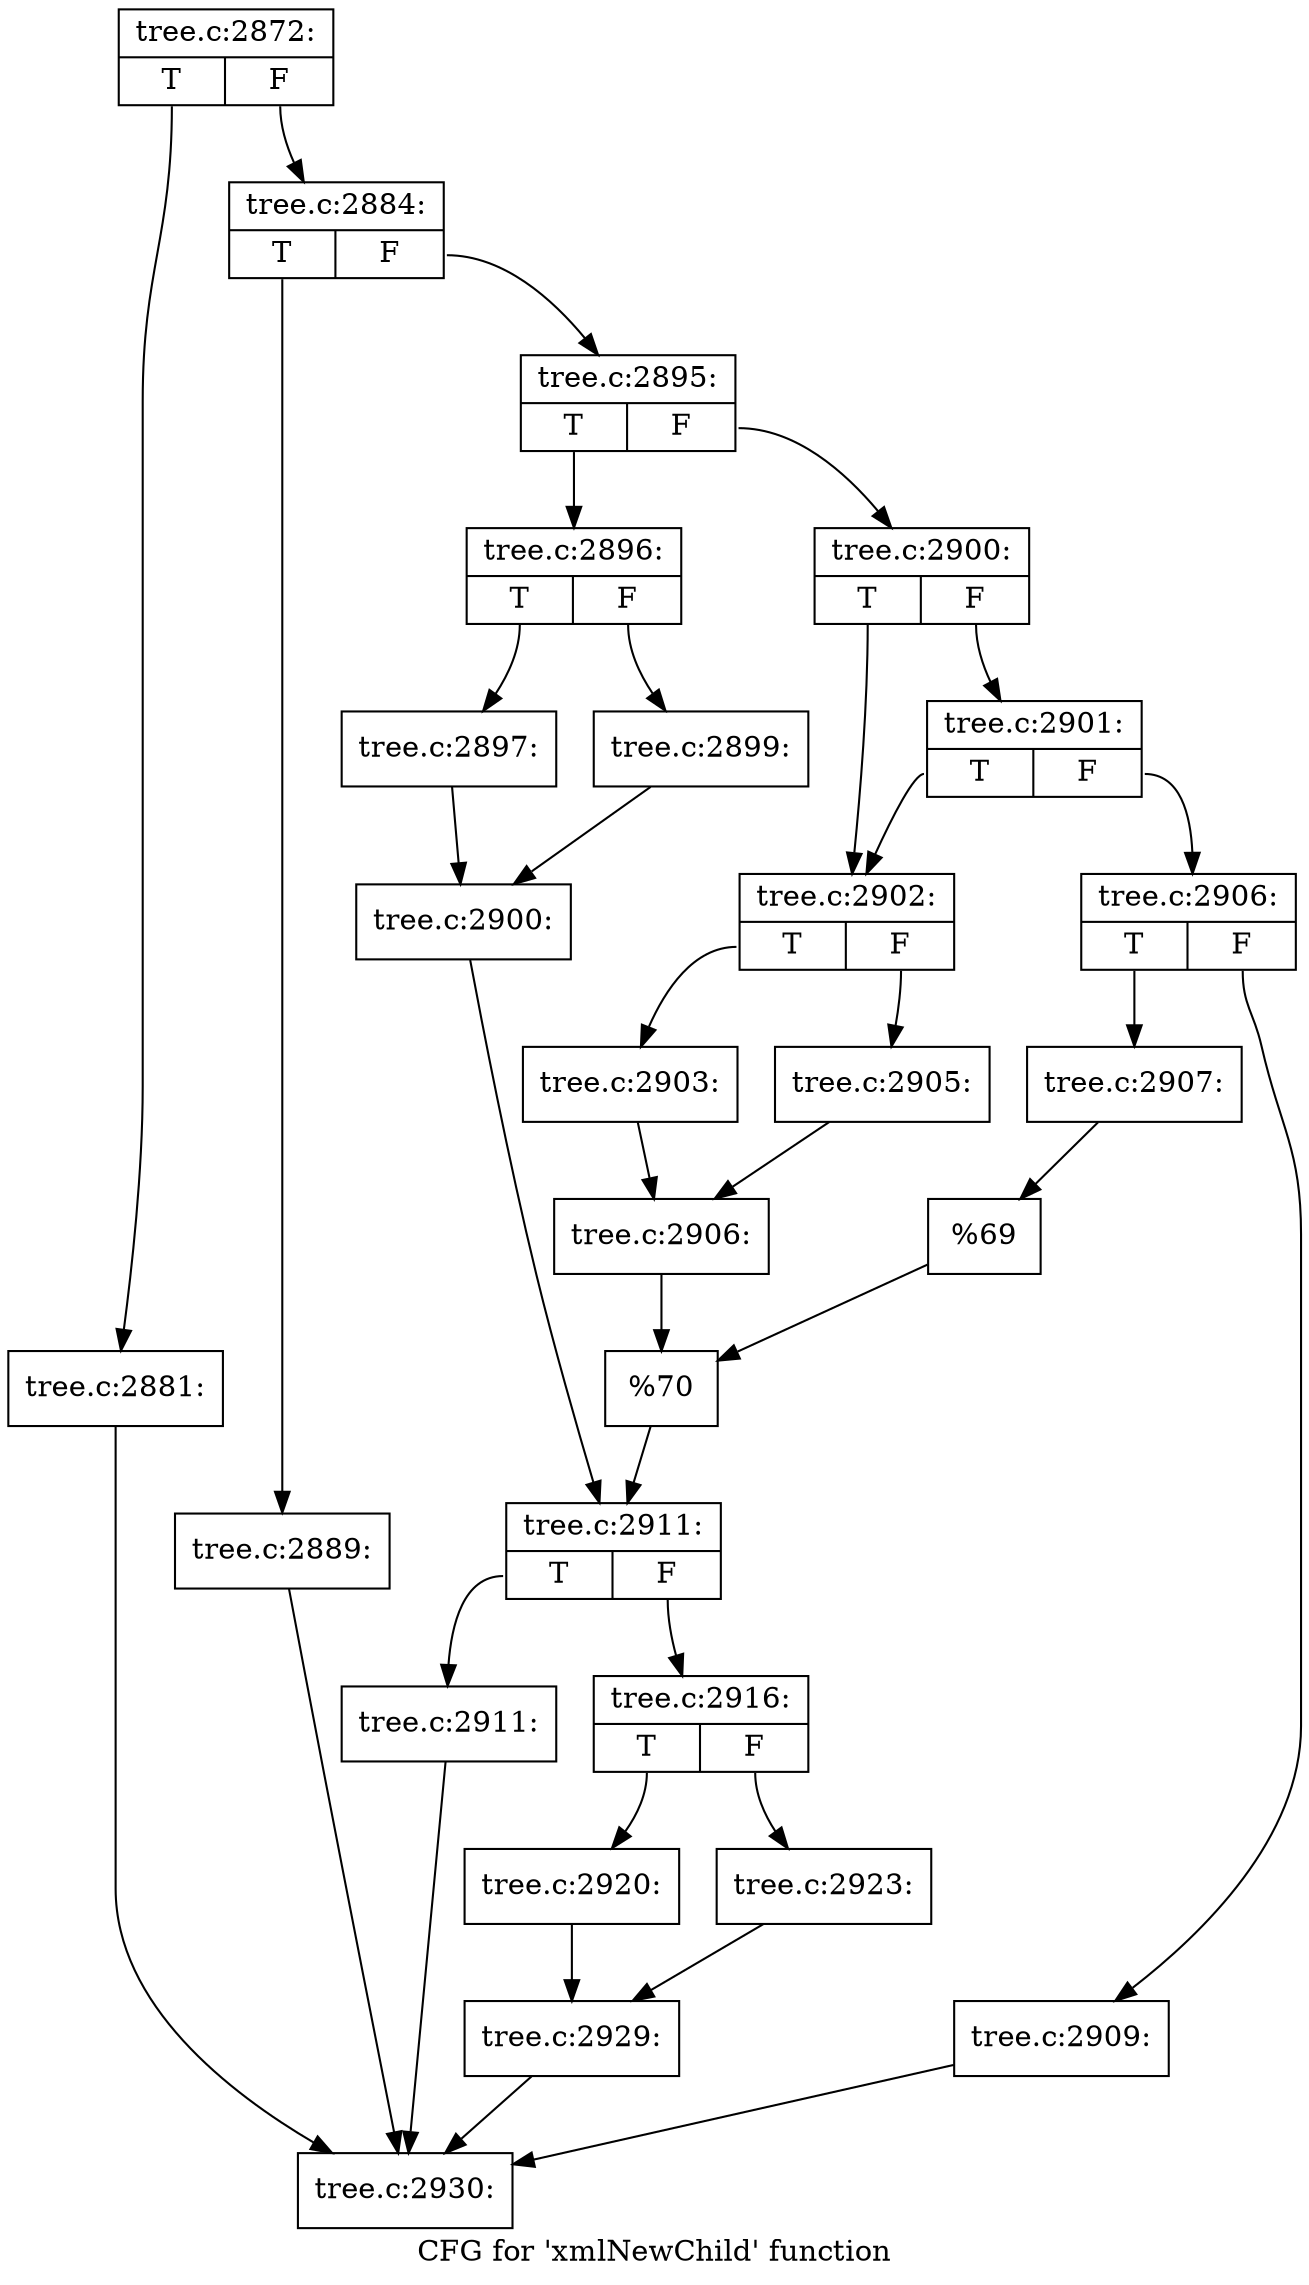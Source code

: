 digraph "CFG for 'xmlNewChild' function" {
	label="CFG for 'xmlNewChild' function";

	Node0x42f5450 [shape=record,label="{tree.c:2872:|{<s0>T|<s1>F}}"];
	Node0x42f5450:s0 -> Node0x43006d0;
	Node0x42f5450:s1 -> Node0x4300720;
	Node0x43006d0 [shape=record,label="{tree.c:2881:}"];
	Node0x43006d0 -> Node0x42ff020;
	Node0x4300720 [shape=record,label="{tree.c:2884:|{<s0>T|<s1>F}}"];
	Node0x4300720:s0 -> Node0x4300c50;
	Node0x4300720:s1 -> Node0x4300ca0;
	Node0x4300c50 [shape=record,label="{tree.c:2889:}"];
	Node0x4300c50 -> Node0x42ff020;
	Node0x4300ca0 [shape=record,label="{tree.c:2895:|{<s0>T|<s1>F}}"];
	Node0x4300ca0:s0 -> Node0x43011d0;
	Node0x4300ca0:s1 -> Node0x4301270;
	Node0x43011d0 [shape=record,label="{tree.c:2896:|{<s0>T|<s1>F}}"];
	Node0x43011d0:s0 -> Node0x4301760;
	Node0x43011d0:s1 -> Node0x4301800;
	Node0x4301760 [shape=record,label="{tree.c:2897:}"];
	Node0x4301760 -> Node0x43017b0;
	Node0x4301800 [shape=record,label="{tree.c:2899:}"];
	Node0x4301800 -> Node0x43017b0;
	Node0x43017b0 [shape=record,label="{tree.c:2900:}"];
	Node0x43017b0 -> Node0x4301220;
	Node0x4301270 [shape=record,label="{tree.c:2900:|{<s0>T|<s1>F}}"];
	Node0x4301270:s0 -> Node0x4302810;
	Node0x4301270:s1 -> Node0x4302900;
	Node0x4302900 [shape=record,label="{tree.c:2901:|{<s0>T|<s1>F}}"];
	Node0x4302900:s0 -> Node0x4302810;
	Node0x4302900:s1 -> Node0x43028b0;
	Node0x4302810 [shape=record,label="{tree.c:2902:|{<s0>T|<s1>F}}"];
	Node0x4302810:s0 -> Node0x42fb5a0;
	Node0x4302810:s1 -> Node0x42fb640;
	Node0x42fb5a0 [shape=record,label="{tree.c:2903:}"];
	Node0x42fb5a0 -> Node0x42fb5f0;
	Node0x42fb640 [shape=record,label="{tree.c:2905:}"];
	Node0x42fb640 -> Node0x42fb5f0;
	Node0x42fb5f0 [shape=record,label="{tree.c:2906:}"];
	Node0x42fb5f0 -> Node0x4302860;
	Node0x43028b0 [shape=record,label="{tree.c:2906:|{<s0>T|<s1>F}}"];
	Node0x43028b0:s0 -> Node0x42fc380;
	Node0x43028b0:s1 -> Node0x42fc420;
	Node0x42fc380 [shape=record,label="{tree.c:2907:}"];
	Node0x42fc380 -> Node0x42fc3d0;
	Node0x42fc420 [shape=record,label="{tree.c:2909:}"];
	Node0x42fc420 -> Node0x42ff020;
	Node0x42fc3d0 [shape=record,label="{%69}"];
	Node0x42fc3d0 -> Node0x4302860;
	Node0x4302860 [shape=record,label="{%70}"];
	Node0x4302860 -> Node0x4301220;
	Node0x4301220 [shape=record,label="{tree.c:2911:|{<s0>T|<s1>F}}"];
	Node0x4301220:s0 -> Node0x42fd250;
	Node0x4301220:s1 -> Node0x42fd2a0;
	Node0x42fd250 [shape=record,label="{tree.c:2911:}"];
	Node0x42fd250 -> Node0x42ff020;
	Node0x42fd2a0 [shape=record,label="{tree.c:2916:|{<s0>T|<s1>F}}"];
	Node0x42fd2a0:s0 -> Node0x42fdfb0;
	Node0x42fd2a0:s1 -> Node0x42fe050;
	Node0x42fdfb0 [shape=record,label="{tree.c:2920:}"];
	Node0x42fdfb0 -> Node0x42fe000;
	Node0x42fe050 [shape=record,label="{tree.c:2923:}"];
	Node0x42fe050 -> Node0x42fe000;
	Node0x42fe000 [shape=record,label="{tree.c:2929:}"];
	Node0x42fe000 -> Node0x42ff020;
	Node0x42ff020 [shape=record,label="{tree.c:2930:}"];
}
